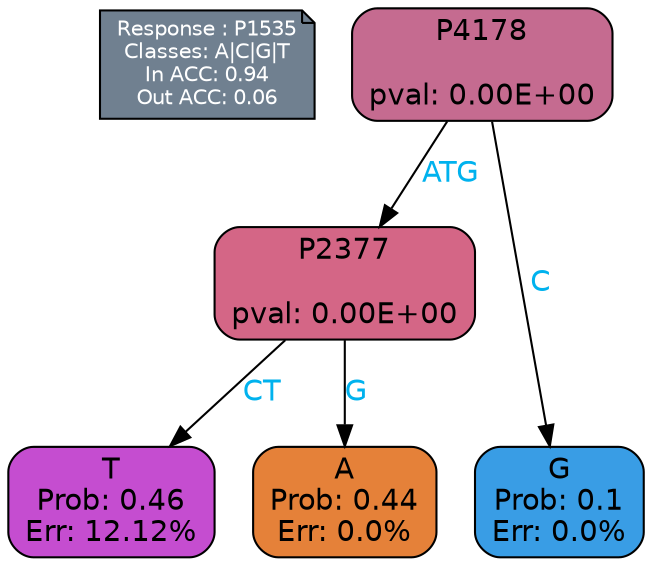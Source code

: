 digraph Tree {
node [shape=box, style="filled, rounded", color="black", fontname=helvetica] ;
graph [ranksep=equally, splines=polylines, bgcolor=transparent, dpi=600] ;
edge [fontname=helvetica] ;
LEGEND [label="Response : P1535
Classes: A|C|G|T
In ACC: 0.94
Out ACC: 0.06
",shape=note,align=left,style=filled,fillcolor="slategray",fontcolor="white",fontsize=10];1 [label="P4178

pval: 0.00E+00", fillcolor="#c56b90"] ;
2 [label="P2377

pval: 0.00E+00", fillcolor="#d46686"] ;
3 [label="T
Prob: 0.46
Err: 12.12%", fillcolor="#c54dd0"] ;
4 [label="A
Prob: 0.44
Err: 0.0%", fillcolor="#e58139"] ;
5 [label="G
Prob: 0.1
Err: 0.0%", fillcolor="#399de5"] ;
1 -> 2 [label="ATG",fontcolor=deepskyblue2] ;
1 -> 5 [label="C",fontcolor=deepskyblue2] ;
2 -> 3 [label="CT",fontcolor=deepskyblue2] ;
2 -> 4 [label="G",fontcolor=deepskyblue2] ;
{rank = same; 3;4;5;}{rank = same; LEGEND;1;}}